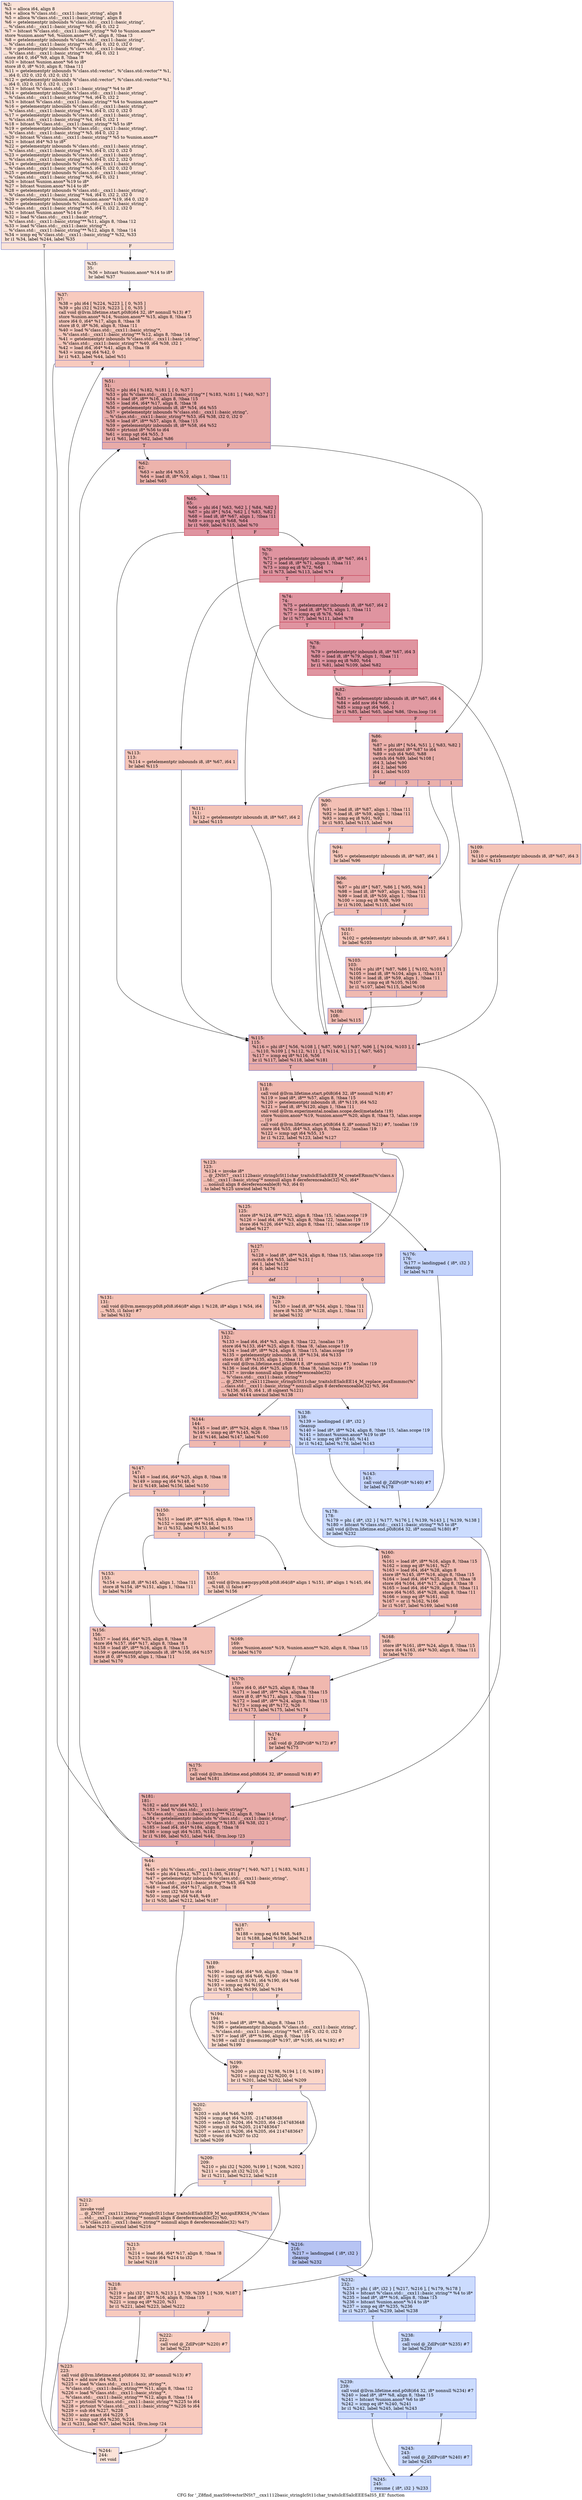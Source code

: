 digraph "CFG for '_Z8find_maxSt6vectorINSt7__cxx1112basic_stringIcSt11char_traitsIcESaIcEEESaIS5_EE' function" {
	label="CFG for '_Z8find_maxSt6vectorINSt7__cxx1112basic_stringIcSt11char_traitsIcESaIcEEESaIS5_EE' function";

	Node0x562b83d303d0 [shape=record,color="#3d50c3ff", style=filled, fillcolor="#f6bfa670",label="{%2:\l  %3 = alloca i64, align 8\l  %4 = alloca %\"class.std::__cxx11::basic_string\", align 8\l  %5 = alloca %\"class.std::__cxx11::basic_string\", align 8\l  %6 = getelementptr inbounds %\"class.std::__cxx11::basic_string\",\l... %\"class.std::__cxx11::basic_string\"* %0, i64 0, i32 2\l  %7 = bitcast %\"class.std::__cxx11::basic_string\"* %0 to %union.anon**\l  store %union.anon* %6, %union.anon** %7, align 8, !tbaa !3\l  %8 = getelementptr inbounds %\"class.std::__cxx11::basic_string\",\l... %\"class.std::__cxx11::basic_string\"* %0, i64 0, i32 0, i32 0\l  %9 = getelementptr inbounds %\"class.std::__cxx11::basic_string\",\l... %\"class.std::__cxx11::basic_string\"* %0, i64 0, i32 1\l  store i64 0, i64* %9, align 8, !tbaa !8\l  %10 = bitcast %union.anon* %6 to i8*\l  store i8 0, i8* %10, align 8, !tbaa !11\l  %11 = getelementptr inbounds %\"class.std::vector\", %\"class.std::vector\"* %1,\l... i64 0, i32 0, i32 0, i32 0, i32 1\l  %12 = getelementptr inbounds %\"class.std::vector\", %\"class.std::vector\"* %1,\l... i64 0, i32 0, i32 0, i32 0, i32 0\l  %13 = bitcast %\"class.std::__cxx11::basic_string\"* %4 to i8*\l  %14 = getelementptr inbounds %\"class.std::__cxx11::basic_string\",\l... %\"class.std::__cxx11::basic_string\"* %4, i64 0, i32 2\l  %15 = bitcast %\"class.std::__cxx11::basic_string\"* %4 to %union.anon**\l  %16 = getelementptr inbounds %\"class.std::__cxx11::basic_string\",\l... %\"class.std::__cxx11::basic_string\"* %4, i64 0, i32 0, i32 0\l  %17 = getelementptr inbounds %\"class.std::__cxx11::basic_string\",\l... %\"class.std::__cxx11::basic_string\"* %4, i64 0, i32 1\l  %18 = bitcast %\"class.std::__cxx11::basic_string\"* %5 to i8*\l  %19 = getelementptr inbounds %\"class.std::__cxx11::basic_string\",\l... %\"class.std::__cxx11::basic_string\"* %5, i64 0, i32 2\l  %20 = bitcast %\"class.std::__cxx11::basic_string\"* %5 to %union.anon**\l  %21 = bitcast i64* %3 to i8*\l  %22 = getelementptr inbounds %\"class.std::__cxx11::basic_string\",\l... %\"class.std::__cxx11::basic_string\"* %5, i64 0, i32 0, i32 0\l  %23 = getelementptr inbounds %\"class.std::__cxx11::basic_string\",\l... %\"class.std::__cxx11::basic_string\"* %5, i64 0, i32 2, i32 0\l  %24 = getelementptr inbounds %\"class.std::__cxx11::basic_string\",\l... %\"class.std::__cxx11::basic_string\"* %5, i64 0, i32 0, i32 0\l  %25 = getelementptr inbounds %\"class.std::__cxx11::basic_string\",\l... %\"class.std::__cxx11::basic_string\"* %5, i64 0, i32 1\l  %26 = bitcast %union.anon* %19 to i8*\l  %27 = bitcast %union.anon* %14 to i8*\l  %28 = getelementptr inbounds %\"class.std::__cxx11::basic_string\",\l... %\"class.std::__cxx11::basic_string\"* %4, i64 0, i32 2, i32 0\l  %29 = getelementptr %union.anon, %union.anon* %19, i64 0, i32 0\l  %30 = getelementptr inbounds %\"class.std::__cxx11::basic_string\",\l... %\"class.std::__cxx11::basic_string\"* %5, i64 0, i32 2, i32 0\l  %31 = bitcast %union.anon* %14 to i8*\l  %32 = load %\"class.std::__cxx11::basic_string\"*,\l... %\"class.std::__cxx11::basic_string\"** %11, align 8, !tbaa !12\l  %33 = load %\"class.std::__cxx11::basic_string\"*,\l... %\"class.std::__cxx11::basic_string\"** %12, align 8, !tbaa !14\l  %34 = icmp eq %\"class.std::__cxx11::basic_string\"* %32, %33\l  br i1 %34, label %244, label %35\l|{<s0>T|<s1>F}}"];
	Node0x562b83d303d0:s0 -> Node0x562b83d30bb0;
	Node0x562b83d303d0:s1 -> Node0x562b83d33020;
	Node0x562b83d33020 [shape=record,color="#3d50c3ff", style=filled, fillcolor="#f4c5ad70",label="{%35:\l35:                                               \l  %36 = bitcast %union.anon* %14 to i8*\l  br label %37\l}"];
	Node0x562b83d33020 -> Node0x562b83d331d0;
	Node0x562b83d331d0 [shape=record,color="#3d50c3ff", style=filled, fillcolor="#ef886b70",label="{%37:\l37:                                               \l  %38 = phi i64 [ %224, %223 ], [ 0, %35 ]\l  %39 = phi i32 [ %219, %223 ], [ 0, %35 ]\l  call void @llvm.lifetime.start.p0i8(i64 32, i8* nonnull %13) #7\l  store %union.anon* %14, %union.anon** %15, align 8, !tbaa !3\l  store i64 0, i64* %17, align 8, !tbaa !8\l  store i8 0, i8* %36, align 8, !tbaa !11\l  %40 = load %\"class.std::__cxx11::basic_string\"*,\l... %\"class.std::__cxx11::basic_string\"** %12, align 8, !tbaa !14\l  %41 = getelementptr inbounds %\"class.std::__cxx11::basic_string\",\l... %\"class.std::__cxx11::basic_string\"* %40, i64 %38, i32 1\l  %42 = load i64, i64* %41, align 8, !tbaa !8\l  %43 = icmp eq i64 %42, 0\l  br i1 %43, label %44, label %51\l|{<s0>T|<s1>F}}"];
	Node0x562b83d331d0:s0 -> Node0x562b83d35440;
	Node0x562b83d331d0:s1 -> Node0x562b83d354d0;
	Node0x562b83d35440 [shape=record,color="#3d50c3ff", style=filled, fillcolor="#ef886b70",label="{%44:\l44:                                               \l  %45 = phi %\"class.std::__cxx11::basic_string\"* [ %40, %37 ], [ %183, %181 ]\l  %46 = phi i64 [ %42, %37 ], [ %185, %181 ]\l  %47 = getelementptr inbounds %\"class.std::__cxx11::basic_string\",\l... %\"class.std::__cxx11::basic_string\"* %45, i64 %38\l  %48 = load i64, i64* %17, align 8, !tbaa !8\l  %49 = sext i32 %39 to i64\l  %50 = icmp ugt i64 %48, %49\l  br i1 %50, label %212, label %187\l|{<s0>T|<s1>F}}"];
	Node0x562b83d35440:s0 -> Node0x562b83d35a80;
	Node0x562b83d35440:s1 -> Node0x562b83d35b10;
	Node0x562b83d354d0 [shape=record,color="#3d50c3ff", style=filled, fillcolor="#cc403a70",label="{%51:\l51:                                               \l  %52 = phi i64 [ %182, %181 ], [ 0, %37 ]\l  %53 = phi %\"class.std::__cxx11::basic_string\"* [ %183, %181 ], [ %40, %37 ]\l  %54 = load i8*, i8** %16, align 8, !tbaa !15\l  %55 = load i64, i64* %17, align 8, !tbaa !8\l  %56 = getelementptr inbounds i8, i8* %54, i64 %55\l  %57 = getelementptr inbounds %\"class.std::__cxx11::basic_string\",\l... %\"class.std::__cxx11::basic_string\"* %53, i64 %38, i32 0, i32 0\l  %58 = load i8*, i8** %57, align 8, !tbaa !15\l  %59 = getelementptr inbounds i8, i8* %58, i64 %52\l  %60 = ptrtoint i8* %56 to i64\l  %61 = icmp sgt i64 %55, 3\l  br i1 %61, label %62, label %86\l|{<s0>T|<s1>F}}"];
	Node0x562b83d354d0:s0 -> Node0x562b83d36990;
	Node0x562b83d354d0:s1 -> Node0x562b83d36a20;
	Node0x562b83d36990 [shape=record,color="#3d50c3ff", style=filled, fillcolor="#d6524470",label="{%62:\l62:                                               \l  %63 = ashr i64 %55, 2\l  %64 = load i8, i8* %59, align 1, !tbaa !11\l  br label %65\l}"];
	Node0x562b83d36990 -> Node0x562b83d370a0;
	Node0x562b83d370a0 [shape=record,color="#b70d28ff", style=filled, fillcolor="#b70d2870",label="{%65:\l65:                                               \l  %66 = phi i64 [ %63, %62 ], [ %84, %82 ]\l  %67 = phi i8* [ %54, %62 ], [ %83, %82 ]\l  %68 = load i8, i8* %67, align 1, !tbaa !11\l  %69 = icmp eq i8 %68, %64\l  br i1 %69, label %115, label %70\l|{<s0>T|<s1>F}}"];
	Node0x562b83d370a0:s0 -> Node0x562b83d374f0;
	Node0x562b83d370a0:s1 -> Node0x562b83d37580;
	Node0x562b83d37580 [shape=record,color="#b70d28ff", style=filled, fillcolor="#b70d2870",label="{%70:\l70:                                               \l  %71 = getelementptr inbounds i8, i8* %67, i64 1\l  %72 = load i8, i8* %71, align 1, !tbaa !11\l  %73 = icmp eq i8 %72, %64\l  br i1 %73, label %113, label %74\l|{<s0>T|<s1>F}}"];
	Node0x562b83d37580:s0 -> Node0x562b83d37890;
	Node0x562b83d37580:s1 -> Node0x562b83d378e0;
	Node0x562b83d378e0 [shape=record,color="#b70d28ff", style=filled, fillcolor="#b70d2870",label="{%74:\l74:                                               \l  %75 = getelementptr inbounds i8, i8* %67, i64 2\l  %76 = load i8, i8* %75, align 1, !tbaa !11\l  %77 = icmp eq i8 %76, %64\l  br i1 %77, label %111, label %78\l|{<s0>T|<s1>F}}"];
	Node0x562b83d378e0:s0 -> Node0x562b83d37bc0;
	Node0x562b83d378e0:s1 -> Node0x562b83d37c10;
	Node0x562b83d37c10 [shape=record,color="#b70d28ff", style=filled, fillcolor="#b70d2870",label="{%78:\l78:                                               \l  %79 = getelementptr inbounds i8, i8* %67, i64 3\l  %80 = load i8, i8* %79, align 1, !tbaa !11\l  %81 = icmp eq i8 %80, %64\l  br i1 %81, label %109, label %82\l|{<s0>T|<s1>F}}"];
	Node0x562b83d37c10:s0 -> Node0x562b83d37ef0;
	Node0x562b83d37c10:s1 -> Node0x562b83d37190;
	Node0x562b83d37190 [shape=record,color="#b70d28ff", style=filled, fillcolor="#bb1b2c70",label="{%82:\l82:                                               \l  %83 = getelementptr inbounds i8, i8* %67, i64 4\l  %84 = add nsw i64 %66, -1\l  %85 = icmp sgt i64 %66, 1\l  br i1 %85, label %65, label %86, !llvm.loop !16\l|{<s0>T|<s1>F}}"];
	Node0x562b83d37190:s0 -> Node0x562b83d370a0;
	Node0x562b83d37190:s1 -> Node0x562b83d36a20;
	Node0x562b83d36a20 [shape=record,color="#3d50c3ff", style=filled, fillcolor="#d24b4070",label="{%86:\l86:                                               \l  %87 = phi i8* [ %54, %51 ], [ %83, %82 ]\l  %88 = ptrtoint i8* %87 to i64\l  %89 = sub i64 %60, %88\l  switch i64 %89, label %108 [\l    i64 3, label %90\l    i64 2, label %96\l    i64 1, label %103\l  ]\l|{<s0>def|<s1>3|<s2>2|<s3>1}}"];
	Node0x562b83d36a20:s0 -> Node0x562b83d384c0;
	Node0x562b83d36a20:s1 -> Node0x562b83d38510;
	Node0x562b83d36a20:s2 -> Node0x562b83d38560;
	Node0x562b83d36a20:s3 -> Node0x562b83d385f0;
	Node0x562b83d38510 [shape=record,color="#3d50c3ff", style=filled, fillcolor="#e5705870",label="{%90:\l90:                                               \l  %91 = load i8, i8* %87, align 1, !tbaa !11\l  %92 = load i8, i8* %59, align 1, !tbaa !11\l  %93 = icmp eq i8 %91, %92\l  br i1 %93, label %115, label %94\l|{<s0>T|<s1>F}}"];
	Node0x562b83d38510:s0 -> Node0x562b83d374f0;
	Node0x562b83d38510:s1 -> Node0x562b83d38840;
	Node0x562b83d38840 [shape=record,color="#3d50c3ff", style=filled, fillcolor="#ec7f6370",label="{%94:\l94:                                               \l  %95 = getelementptr inbounds i8, i8* %87, i64 1\l  br label %96\l}"];
	Node0x562b83d38840 -> Node0x562b83d38560;
	Node0x562b83d38560 [shape=record,color="#3d50c3ff", style=filled, fillcolor="#e1675170",label="{%96:\l96:                                               \l  %97 = phi i8* [ %87, %86 ], [ %95, %94 ]\l  %98 = load i8, i8* %97, align 1, !tbaa !11\l  %99 = load i8, i8* %59, align 1, !tbaa !11\l  %100 = icmp eq i8 %98, %99\l  br i1 %100, label %115, label %101\l|{<s0>T|<s1>F}}"];
	Node0x562b83d38560:s0 -> Node0x562b83d374f0;
	Node0x562b83d38560:s1 -> Node0x562b83d38c70;
	Node0x562b83d38c70 [shape=record,color="#3d50c3ff", style=filled, fillcolor="#e8765c70",label="{%101:\l101:                                              \l  %102 = getelementptr inbounds i8, i8* %97, i64 1\l  br label %103\l}"];
	Node0x562b83d38c70 -> Node0x562b83d385f0;
	Node0x562b83d385f0 [shape=record,color="#3d50c3ff", style=filled, fillcolor="#de614d70",label="{%103:\l103:                                              \l  %104 = phi i8* [ %87, %86 ], [ %102, %101 ]\l  %105 = load i8, i8* %104, align 1, !tbaa !11\l  %106 = load i8, i8* %59, align 1, !tbaa !11\l  %107 = icmp eq i8 %105, %106\l  br i1 %107, label %115, label %108\l|{<s0>T|<s1>F}}"];
	Node0x562b83d385f0:s0 -> Node0x562b83d374f0;
	Node0x562b83d385f0:s1 -> Node0x562b83d384c0;
	Node0x562b83d384c0 [shape=record,color="#3d50c3ff", style=filled, fillcolor="#de614d70",label="{%108:\l108:                                              \l  br label %115\l}"];
	Node0x562b83d384c0 -> Node0x562b83d374f0;
	Node0x562b83d37ef0 [shape=record,color="#3d50c3ff", style=filled, fillcolor="#e97a5f70",label="{%109:\l109:                                              \l  %110 = getelementptr inbounds i8, i8* %67, i64 3\l  br label %115\l}"];
	Node0x562b83d37ef0 -> Node0x562b83d374f0;
	Node0x562b83d37bc0 [shape=record,color="#3d50c3ff", style=filled, fillcolor="#e97a5f70",label="{%111:\l111:                                              \l  %112 = getelementptr inbounds i8, i8* %67, i64 2\l  br label %115\l}"];
	Node0x562b83d37bc0 -> Node0x562b83d374f0;
	Node0x562b83d37890 [shape=record,color="#3d50c3ff", style=filled, fillcolor="#e97a5f70",label="{%113:\l113:                                              \l  %114 = getelementptr inbounds i8, i8* %67, i64 1\l  br label %115\l}"];
	Node0x562b83d37890 -> Node0x562b83d374f0;
	Node0x562b83d374f0 [shape=record,color="#3d50c3ff", style=filled, fillcolor="#cc403a70",label="{%115:\l115:                                              \l  %116 = phi i8* [ %56, %108 ], [ %87, %90 ], [ %97, %96 ], [ %104, %103 ], [\l... %110, %109 ], [ %112, %111 ], [ %114, %113 ], [ %67, %65 ]\l  %117 = icmp eq i8* %116, %56\l  br i1 %117, label %118, label %181\l|{<s0>T|<s1>F}}"];
	Node0x562b83d374f0:s0 -> Node0x562b83d39720;
	Node0x562b83d374f0:s1 -> Node0x562b83d35610;
	Node0x562b83d39720 [shape=record,color="#3d50c3ff", style=filled, fillcolor="#dc5d4a70",label="{%118:\l118:                                              \l  call void @llvm.lifetime.start.p0i8(i64 32, i8* nonnull %18) #7\l  %119 = load i8*, i8** %57, align 8, !tbaa !15\l  %120 = getelementptr inbounds i8, i8* %119, i64 %52\l  %121 = load i8, i8* %120, align 1, !tbaa !11\l  call void @llvm.experimental.noalias.scope.decl(metadata !19)\l  store %union.anon* %19, %union.anon** %20, align 8, !tbaa !3, !alias.scope\l... !19\l  call void @llvm.lifetime.start.p0i8(i64 8, i8* nonnull %21) #7, !noalias !19\l  store i64 %55, i64* %3, align 8, !tbaa !22, !noalias !19\l  %122 = icmp ugt i64 %55, 15\l  br i1 %122, label %123, label %127\l|{<s0>T|<s1>F}}"];
	Node0x562b83d39720:s0 -> Node0x562b83d3abd0;
	Node0x562b83d39720:s1 -> Node0x562b83d3ac20;
	Node0x562b83d3abd0 [shape=record,color="#3d50c3ff", style=filled, fillcolor="#e36c5570",label="{%123:\l123:                                              \l  %124 = invoke i8*\l... @_ZNSt7__cxx1112basic_stringIcSt11char_traitsIcESaIcEE9_M_createERmm(%\"class.s\l...td::__cxx11::basic_string\"* nonnull align 8 dereferenceable(32) %5, i64*\l... nonnull align 8 dereferenceable(8) %3, i64 0)\l          to label %125 unwind label %176\l}"];
	Node0x562b83d3abd0 -> Node0x562b83d3ae50;
	Node0x562b83d3abd0 -> Node0x562b83d3aea0;
	Node0x562b83d3ae50 [shape=record,color="#3d50c3ff", style=filled, fillcolor="#e36c5570",label="{%125:\l125:                                              \l  store i8* %124, i8** %22, align 8, !tbaa !15, !alias.scope !19\l  %126 = load i64, i64* %3, align 8, !tbaa !22, !noalias !19\l  store i64 %126, i64* %23, align 8, !tbaa !11, !alias.scope !19\l  br label %127\l}"];
	Node0x562b83d3ae50 -> Node0x562b83d3ac20;
	Node0x562b83d3ac20 [shape=record,color="#3d50c3ff", style=filled, fillcolor="#dc5d4a70",label="{%127:\l127:                                              \l  %128 = load i8*, i8** %24, align 8, !tbaa !15, !alias.scope !19\l  switch i64 %55, label %131 [\l    i64 1, label %129\l    i64 0, label %132\l  ]\l|{<s0>def|<s1>1|<s2>0}}"];
	Node0x562b83d3ac20:s0 -> Node0x562b83d3ad60;
	Node0x562b83d3ac20:s1 -> Node0x562b83d3c350;
	Node0x562b83d3ac20:s2 -> Node0x562b83d3c3e0;
	Node0x562b83d3c350 [shape=record,color="#3d50c3ff", style=filled, fillcolor="#e8765c70",label="{%129:\l129:                                              \l  %130 = load i8, i8* %54, align 1, !tbaa !11\l  store i8 %130, i8* %128, align 1, !tbaa !11\l  br label %132\l}"];
	Node0x562b83d3c350 -> Node0x562b83d3c3e0;
	Node0x562b83d3ad60 [shape=record,color="#3d50c3ff", style=filled, fillcolor="#e8765c70",label="{%131:\l131:                                              \l  call void @llvm.memcpy.p0i8.p0i8.i64(i8* align 1 %128, i8* align 1 %54, i64\l... %55, i1 false) #7\l  br label %132\l}"];
	Node0x562b83d3ad60 -> Node0x562b83d3c3e0;
	Node0x562b83d3c3e0 [shape=record,color="#3d50c3ff", style=filled, fillcolor="#dc5d4a70",label="{%132:\l132:                                              \l  %133 = load i64, i64* %3, align 8, !tbaa !22, !noalias !19\l  store i64 %133, i64* %25, align 8, !tbaa !8, !alias.scope !19\l  %134 = load i8*, i8** %24, align 8, !tbaa !15, !alias.scope !19\l  %135 = getelementptr inbounds i8, i8* %134, i64 %133\l  store i8 0, i8* %135, align 1, !tbaa !11\l  call void @llvm.lifetime.end.p0i8(i64 8, i8* nonnull %21) #7, !noalias !19\l  %136 = load i64, i64* %25, align 8, !tbaa !8, !alias.scope !19\l  %137 = invoke nonnull align 8 dereferenceable(32)\l... %\"class.std::__cxx11::basic_string\"*\l... @_ZNSt7__cxx1112basic_stringIcSt11char_traitsIcESaIcEE14_M_replace_auxEmmmc(%\"\l...class.std::__cxx11::basic_string\"* nonnull align 8 dereferenceable(32) %5, i64\l... %136, i64 0, i64 1, i8 signext %121)\l          to label %144 unwind label %138\l}"];
	Node0x562b83d3c3e0 -> Node0x562b83d3d110;
	Node0x562b83d3c3e0 -> Node0x562b83d3d1a0;
	Node0x562b83d3d1a0 [shape=record,color="#3d50c3ff", style=filled, fillcolor="#85a8fc70",label="{%138:\l138:                                              \l  %139 = landingpad \{ i8*, i32 \}\l          cleanup\l  %140 = load i8*, i8** %24, align 8, !tbaa !15, !alias.scope !19\l  %141 = bitcast %union.anon* %19 to i8*\l  %142 = icmp eq i8* %140, %141\l  br i1 %142, label %178, label %143\l|{<s0>T|<s1>F}}"];
	Node0x562b83d3d1a0:s0 -> Node0x562b83d3d710;
	Node0x562b83d3d1a0:s1 -> Node0x562b83d3d7a0;
	Node0x562b83d3d7a0 [shape=record,color="#3d50c3ff", style=filled, fillcolor="#7ea1fa70",label="{%143:\l143:                                              \l  call void @_ZdlPv(i8* %140) #7\l  br label %178\l}"];
	Node0x562b83d3d7a0 -> Node0x562b83d3d710;
	Node0x562b83d3d110 [shape=record,color="#3d50c3ff", style=filled, fillcolor="#dc5d4a70",label="{%144:\l144:                                              \l  %145 = load i8*, i8** %24, align 8, !tbaa !15\l  %146 = icmp eq i8* %145, %26\l  br i1 %146, label %147, label %160\l|{<s0>T|<s1>F}}"];
	Node0x562b83d3d110:s0 -> Node0x562b83d3dc20;
	Node0x562b83d3d110:s1 -> Node0x562b83d3dc70;
	Node0x562b83d3dc20 [shape=record,color="#3d50c3ff", style=filled, fillcolor="#e5705870",label="{%147:\l147:                                              \l  %148 = load i64, i64* %25, align 8, !tbaa !8\l  %149 = icmp eq i64 %148, 0\l  br i1 %149, label %156, label %150\l|{<s0>T|<s1>F}}"];
	Node0x562b83d3dc20:s0 -> Node0x562b83d3de70;
	Node0x562b83d3dc20:s1 -> Node0x562b83d3dec0;
	Node0x562b83d3dec0 [shape=record,color="#3d50c3ff", style=filled, fillcolor="#ec7f6370",label="{%150:\l150:                                              \l  %151 = load i8*, i8** %16, align 8, !tbaa !15\l  %152 = icmp eq i64 %148, 1\l  br i1 %152, label %153, label %155\l|{<s0>T|<s1>F}}"];
	Node0x562b83d3dec0:s0 -> Node0x562b83d3e100;
	Node0x562b83d3dec0:s1 -> Node0x562b83d3e150;
	Node0x562b83d3e100 [shape=record,color="#3d50c3ff", style=filled, fillcolor="#f08b6e70",label="{%153:\l153:                                              \l  %154 = load i8, i8* %145, align 1, !tbaa !11\l  store i8 %154, i8* %151, align 1, !tbaa !11\l  br label %156\l}"];
	Node0x562b83d3e100 -> Node0x562b83d3de70;
	Node0x562b83d3e150 [shape=record,color="#3d50c3ff", style=filled, fillcolor="#f08b6e70",label="{%155:\l155:                                              \l  call void @llvm.memcpy.p0i8.p0i8.i64(i8* align 1 %151, i8* align 1 %145, i64\l... %148, i1 false) #7\l  br label %156\l}"];
	Node0x562b83d3e150 -> Node0x562b83d3de70;
	Node0x562b83d3de70 [shape=record,color="#3d50c3ff", style=filled, fillcolor="#e5705870",label="{%156:\l156:                                              \l  %157 = load i64, i64* %25, align 8, !tbaa !8\l  store i64 %157, i64* %17, align 8, !tbaa !8\l  %158 = load i8*, i8** %16, align 8, !tbaa !15\l  %159 = getelementptr inbounds i8, i8* %158, i64 %157\l  store i8 0, i8* %159, align 1, !tbaa !11\l  br label %170\l}"];
	Node0x562b83d3de70 -> Node0x562b83d31520;
	Node0x562b83d3dc70 [shape=record,color="#3d50c3ff", style=filled, fillcolor="#e1675170",label="{%160:\l160:                                              \l  %161 = load i8*, i8** %16, align 8, !tbaa !15\l  %162 = icmp eq i8* %161, %27\l  %163 = load i64, i64* %28, align 8\l  store i8* %145, i8** %16, align 8, !tbaa !15\l  %164 = load i64, i64* %25, align 8, !tbaa !8\l  store i64 %164, i64* %17, align 8, !tbaa !8\l  %165 = load i64, i64* %29, align 8, !tbaa !11\l  store i64 %165, i64* %28, align 8, !tbaa !11\l  %166 = icmp eq i8* %161, null\l  %167 = or i1 %162, %166\l  br i1 %167, label %169, label %168\l|{<s0>T|<s1>F}}"];
	Node0x562b83d3dc70:s0 -> Node0x562b83d318e0;
	Node0x562b83d3dc70:s1 -> Node0x562b83d3f930;
	Node0x562b83d3f930 [shape=record,color="#3d50c3ff", style=filled, fillcolor="#e8765c70",label="{%168:\l168:                                              \l  store i8* %161, i8** %24, align 8, !tbaa !15\l  store i64 %163, i64* %30, align 8, !tbaa !11\l  br label %170\l}"];
	Node0x562b83d3f930 -> Node0x562b83d31520;
	Node0x562b83d318e0 [shape=record,color="#3d50c3ff", style=filled, fillcolor="#e8765c70",label="{%169:\l169:                                              \l  store %union.anon* %19, %union.anon** %20, align 8, !tbaa !15\l  br label %170\l}"];
	Node0x562b83d318e0 -> Node0x562b83d31520;
	Node0x562b83d31520 [shape=record,color="#3d50c3ff", style=filled, fillcolor="#dc5d4a70",label="{%170:\l170:                                              \l  store i64 0, i64* %25, align 8, !tbaa !8\l  %171 = load i8*, i8** %24, align 8, !tbaa !15\l  store i8 0, i8* %171, align 1, !tbaa !11\l  %172 = load i8*, i8** %24, align 8, !tbaa !15\l  %173 = icmp eq i8* %172, %26\l  br i1 %173, label %175, label %174\l|{<s0>T|<s1>F}}"];
	Node0x562b83d31520:s0 -> Node0x562b83d3ff50;
	Node0x562b83d31520:s1 -> Node0x562b83d3ffa0;
	Node0x562b83d3ffa0 [shape=record,color="#3d50c3ff", style=filled, fillcolor="#e1675170",label="{%174:\l174:                                              \l  call void @_ZdlPv(i8* %172) #7\l  br label %175\l}"];
	Node0x562b83d3ffa0 -> Node0x562b83d3ff50;
	Node0x562b83d3ff50 [shape=record,color="#3d50c3ff", style=filled, fillcolor="#dc5d4a70",label="{%175:\l175:                                              \l  call void @llvm.lifetime.end.p0i8(i64 32, i8* nonnull %18) #7\l  br label %181\l}"];
	Node0x562b83d3ff50 -> Node0x562b83d35610;
	Node0x562b83d3aea0 [shape=record,color="#3d50c3ff", style=filled, fillcolor="#7a9df870",label="{%176:\l176:                                              \l  %177 = landingpad \{ i8*, i32 \}\l          cleanup\l  br label %178\l}"];
	Node0x562b83d3aea0 -> Node0x562b83d3d710;
	Node0x562b83d3d710 [shape=record,color="#3d50c3ff", style=filled, fillcolor="#8caffe70",label="{%178:\l178:                                              \l  %179 = phi \{ i8*, i32 \} [ %177, %176 ], [ %139, %143 ], [ %139, %138 ]\l  %180 = bitcast %\"class.std::__cxx11::basic_string\"* %5 to i8*\l  call void @llvm.lifetime.end.p0i8(i64 32, i8* nonnull %180) #7\l  br label %232\l}"];
	Node0x562b83d3d710 -> Node0x562b83d40730;
	Node0x562b83d35610 [shape=record,color="#3d50c3ff", style=filled, fillcolor="#cc403a70",label="{%181:\l181:                                              \l  %182 = add nuw i64 %52, 1\l  %183 = load %\"class.std::__cxx11::basic_string\"*,\l... %\"class.std::__cxx11::basic_string\"** %12, align 8, !tbaa !14\l  %184 = getelementptr inbounds %\"class.std::__cxx11::basic_string\",\l... %\"class.std::__cxx11::basic_string\"* %183, i64 %38, i32 1\l  %185 = load i64, i64* %184, align 8, !tbaa !8\l  %186 = icmp ugt i64 %185, %182\l  br i1 %186, label %51, label %44, !llvm.loop !23\l|{<s0>T|<s1>F}}"];
	Node0x562b83d35610:s0 -> Node0x562b83d354d0;
	Node0x562b83d35610:s1 -> Node0x562b83d35440;
	Node0x562b83d35b10 [shape=record,color="#3d50c3ff", style=filled, fillcolor="#f4987a70",label="{%187:\l187:                                              \l  %188 = icmp eq i64 %48, %49\l  br i1 %188, label %189, label %218\l|{<s0>T|<s1>F}}"];
	Node0x562b83d35b10:s0 -> Node0x562b83d40c70;
	Node0x562b83d35b10:s1 -> Node0x562b83d40cc0;
	Node0x562b83d40c70 [shape=record,color="#3d50c3ff", style=filled, fillcolor="#f6a38570",label="{%189:\l189:                                              \l  %190 = load i64, i64* %9, align 8, !tbaa !8\l  %191 = icmp ugt i64 %46, %190\l  %192 = select i1 %191, i64 %190, i64 %46\l  %193 = icmp eq i64 %192, 0\l  br i1 %193, label %199, label %194\l|{<s0>T|<s1>F}}"];
	Node0x562b83d40c70:s0 -> Node0x562b83d41000;
	Node0x562b83d40c70:s1 -> Node0x562b83d41050;
	Node0x562b83d41050 [shape=record,color="#3d50c3ff", style=filled, fillcolor="#f7ac8e70",label="{%194:\l194:                                              \l  %195 = load i8*, i8** %8, align 8, !tbaa !15\l  %196 = getelementptr inbounds %\"class.std::__cxx11::basic_string\",\l... %\"class.std::__cxx11::basic_string\"* %47, i64 0, i32 0, i32 0\l  %197 = load i8*, i8** %196, align 8, !tbaa !15\l  %198 = call i32 @memcmp(i8* %197, i8* %195, i64 %192) #7\l  br label %199\l}"];
	Node0x562b83d41050 -> Node0x562b83d41000;
	Node0x562b83d41000 [shape=record,color="#3d50c3ff", style=filled, fillcolor="#f6a38570",label="{%199:\l199:                                              \l  %200 = phi i32 [ %198, %194 ], [ 0, %189 ]\l  %201 = icmp eq i32 %200, 0\l  br i1 %201, label %202, label %209\l|{<s0>T|<s1>F}}"];
	Node0x562b83d41000:s0 -> Node0x562b83d41720;
	Node0x562b83d41000:s1 -> Node0x562b83d41770;
	Node0x562b83d41720 [shape=record,color="#3d50c3ff", style=filled, fillcolor="#f7b59970",label="{%202:\l202:                                              \l  %203 = sub i64 %46, %190\l  %204 = icmp sgt i64 %203, -2147483648\l  %205 = select i1 %204, i64 %203, i64 -2147483648\l  %206 = icmp slt i64 %205, 2147483647\l  %207 = select i1 %206, i64 %205, i64 2147483647\l  %208 = trunc i64 %207 to i32\l  br label %209\l}"];
	Node0x562b83d41720 -> Node0x562b83d41770;
	Node0x562b83d41770 [shape=record,color="#3d50c3ff", style=filled, fillcolor="#f6a38570",label="{%209:\l209:                                              \l  %210 = phi i32 [ %200, %199 ], [ %208, %202 ]\l  %211 = icmp slt i32 %210, 0\l  br i1 %211, label %212, label %218\l|{<s0>T|<s1>F}}"];
	Node0x562b83d41770:s0 -> Node0x562b83d35a80;
	Node0x562b83d41770:s1 -> Node0x562b83d40cc0;
	Node0x562b83d35a80 [shape=record,color="#3d50c3ff", style=filled, fillcolor="#f3947570",label="{%212:\l212:                                              \l  invoke void\l... @_ZNSt7__cxx1112basic_stringIcSt11char_traitsIcESaIcEE9_M_assignERKS4_(%\"class\l....std::__cxx11::basic_string\"* nonnull align 8 dereferenceable(32) %0,\l... %\"class.std::__cxx11::basic_string\"* nonnull align 8 dereferenceable(32) %47)\l          to label %213 unwind label %216\l}"];
	Node0x562b83d35a80 -> Node0x562b83d41ea0;
	Node0x562b83d35a80 -> Node0x562b83d41ef0;
	Node0x562b83d41ea0 [shape=record,color="#3d50c3ff", style=filled, fillcolor="#f3947570",label="{%213:\l213:                                              \l  %214 = load i64, i64* %17, align 8, !tbaa !8\l  %215 = trunc i64 %214 to i32\l  br label %218\l}"];
	Node0x562b83d41ea0 -> Node0x562b83d40cc0;
	Node0x562b83d41ef0 [shape=record,color="#3d50c3ff", style=filled, fillcolor="#5b7ae570",label="{%216:\l216:                                              \l  %217 = landingpad \{ i8*, i32 \}\l          cleanup\l  br label %232\l}"];
	Node0x562b83d41ef0 -> Node0x562b83d40730;
	Node0x562b83d40cc0 [shape=record,color="#3d50c3ff", style=filled, fillcolor="#ef886b70",label="{%218:\l218:                                              \l  %219 = phi i32 [ %215, %213 ], [ %39, %209 ], [ %39, %187 ]\l  %220 = load i8*, i8** %16, align 8, !tbaa !15\l  %221 = icmp eq i8* %220, %31\l  br i1 %221, label %223, label %222\l|{<s0>T|<s1>F}}"];
	Node0x562b83d40cc0:s0 -> Node0x562b83d332c0;
	Node0x562b83d40cc0:s1 -> Node0x562b83d42560;
	Node0x562b83d42560 [shape=record,color="#3d50c3ff", style=filled, fillcolor="#f2907270",label="{%222:\l222:                                              \l  call void @_ZdlPv(i8* %220) #7\l  br label %223\l}"];
	Node0x562b83d42560 -> Node0x562b83d332c0;
	Node0x562b83d332c0 [shape=record,color="#3d50c3ff", style=filled, fillcolor="#ef886b70",label="{%223:\l223:                                              \l  call void @llvm.lifetime.end.p0i8(i64 32, i8* nonnull %13) #7\l  %224 = add nuw i64 %38, 1\l  %225 = load %\"class.std::__cxx11::basic_string\"*,\l... %\"class.std::__cxx11::basic_string\"** %11, align 8, !tbaa !12\l  %226 = load %\"class.std::__cxx11::basic_string\"*,\l... %\"class.std::__cxx11::basic_string\"** %12, align 8, !tbaa !14\l  %227 = ptrtoint %\"class.std::__cxx11::basic_string\"* %225 to i64\l  %228 = ptrtoint %\"class.std::__cxx11::basic_string\"* %226 to i64\l  %229 = sub i64 %227, %228\l  %230 = ashr exact i64 %229, 5\l  %231 = icmp ugt i64 %230, %224\l  br i1 %231, label %37, label %244, !llvm.loop !24\l|{<s0>T|<s1>F}}"];
	Node0x562b83d332c0:s0 -> Node0x562b83d331d0;
	Node0x562b83d332c0:s1 -> Node0x562b83d30bb0;
	Node0x562b83d40730 [shape=record,color="#3d50c3ff", style=filled, fillcolor="#8caffe70",label="{%232:\l232:                                              \l  %233 = phi \{ i8*, i32 \} [ %217, %216 ], [ %179, %178 ]\l  %234 = bitcast %\"class.std::__cxx11::basic_string\"* %4 to i8*\l  %235 = load i8*, i8** %16, align 8, !tbaa !15\l  %236 = bitcast %union.anon* %14 to i8*\l  %237 = icmp eq i8* %235, %236\l  br i1 %237, label %239, label %238\l|{<s0>T|<s1>F}}"];
	Node0x562b83d40730:s0 -> Node0x562b83d43700;
	Node0x562b83d40730:s1 -> Node0x562b83d43750;
	Node0x562b83d43750 [shape=record,color="#3d50c3ff", style=filled, fillcolor="#85a8fc70",label="{%238:\l238:                                              \l  call void @_ZdlPv(i8* %235) #7\l  br label %239\l}"];
	Node0x562b83d43750 -> Node0x562b83d43700;
	Node0x562b83d43700 [shape=record,color="#3d50c3ff", style=filled, fillcolor="#8caffe70",label="{%239:\l239:                                              \l  call void @llvm.lifetime.end.p0i8(i64 32, i8* nonnull %234) #7\l  %240 = load i8*, i8** %8, align 8, !tbaa !15\l  %241 = bitcast %union.anon* %6 to i8*\l  %242 = icmp eq i8* %240, %241\l  br i1 %242, label %245, label %243\l|{<s0>T|<s1>F}}"];
	Node0x562b83d43700:s0 -> Node0x562b83d43c30;
	Node0x562b83d43700:s1 -> Node0x562b83d43c80;
	Node0x562b83d43c80 [shape=record,color="#3d50c3ff", style=filled, fillcolor="#85a8fc70",label="{%243:\l243:                                              \l  call void @_ZdlPv(i8* %240) #7\l  br label %245\l}"];
	Node0x562b83d43c80 -> Node0x562b83d43c30;
	Node0x562b83d30bb0 [shape=record,color="#3d50c3ff", style=filled, fillcolor="#f6bfa670",label="{%244:\l244:                                              \l  ret void\l}"];
	Node0x562b83d43c30 [shape=record,color="#3d50c3ff", style=filled, fillcolor="#8caffe70",label="{%245:\l245:                                              \l  resume \{ i8*, i32 \} %233\l}"];
}
